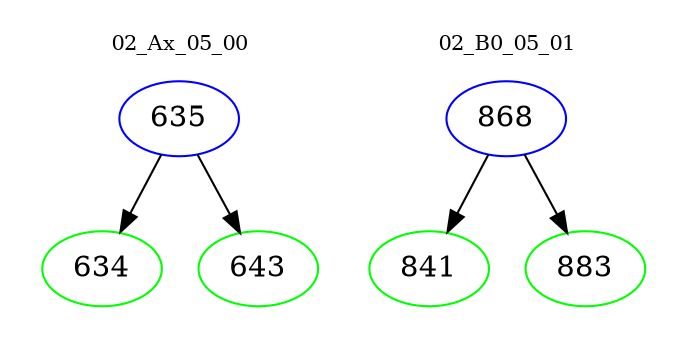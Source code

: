 digraph{
subgraph cluster_0 {
color = white
label = "02_Ax_05_00";
fontsize=10;
T0_635 [label="635", color="blue"]
T0_635 -> T0_634 [color="black"]
T0_634 [label="634", color="green"]
T0_635 -> T0_643 [color="black"]
T0_643 [label="643", color="green"]
}
subgraph cluster_1 {
color = white
label = "02_B0_05_01";
fontsize=10;
T1_868 [label="868", color="blue"]
T1_868 -> T1_841 [color="black"]
T1_841 [label="841", color="green"]
T1_868 -> T1_883 [color="black"]
T1_883 [label="883", color="green"]
}
}
